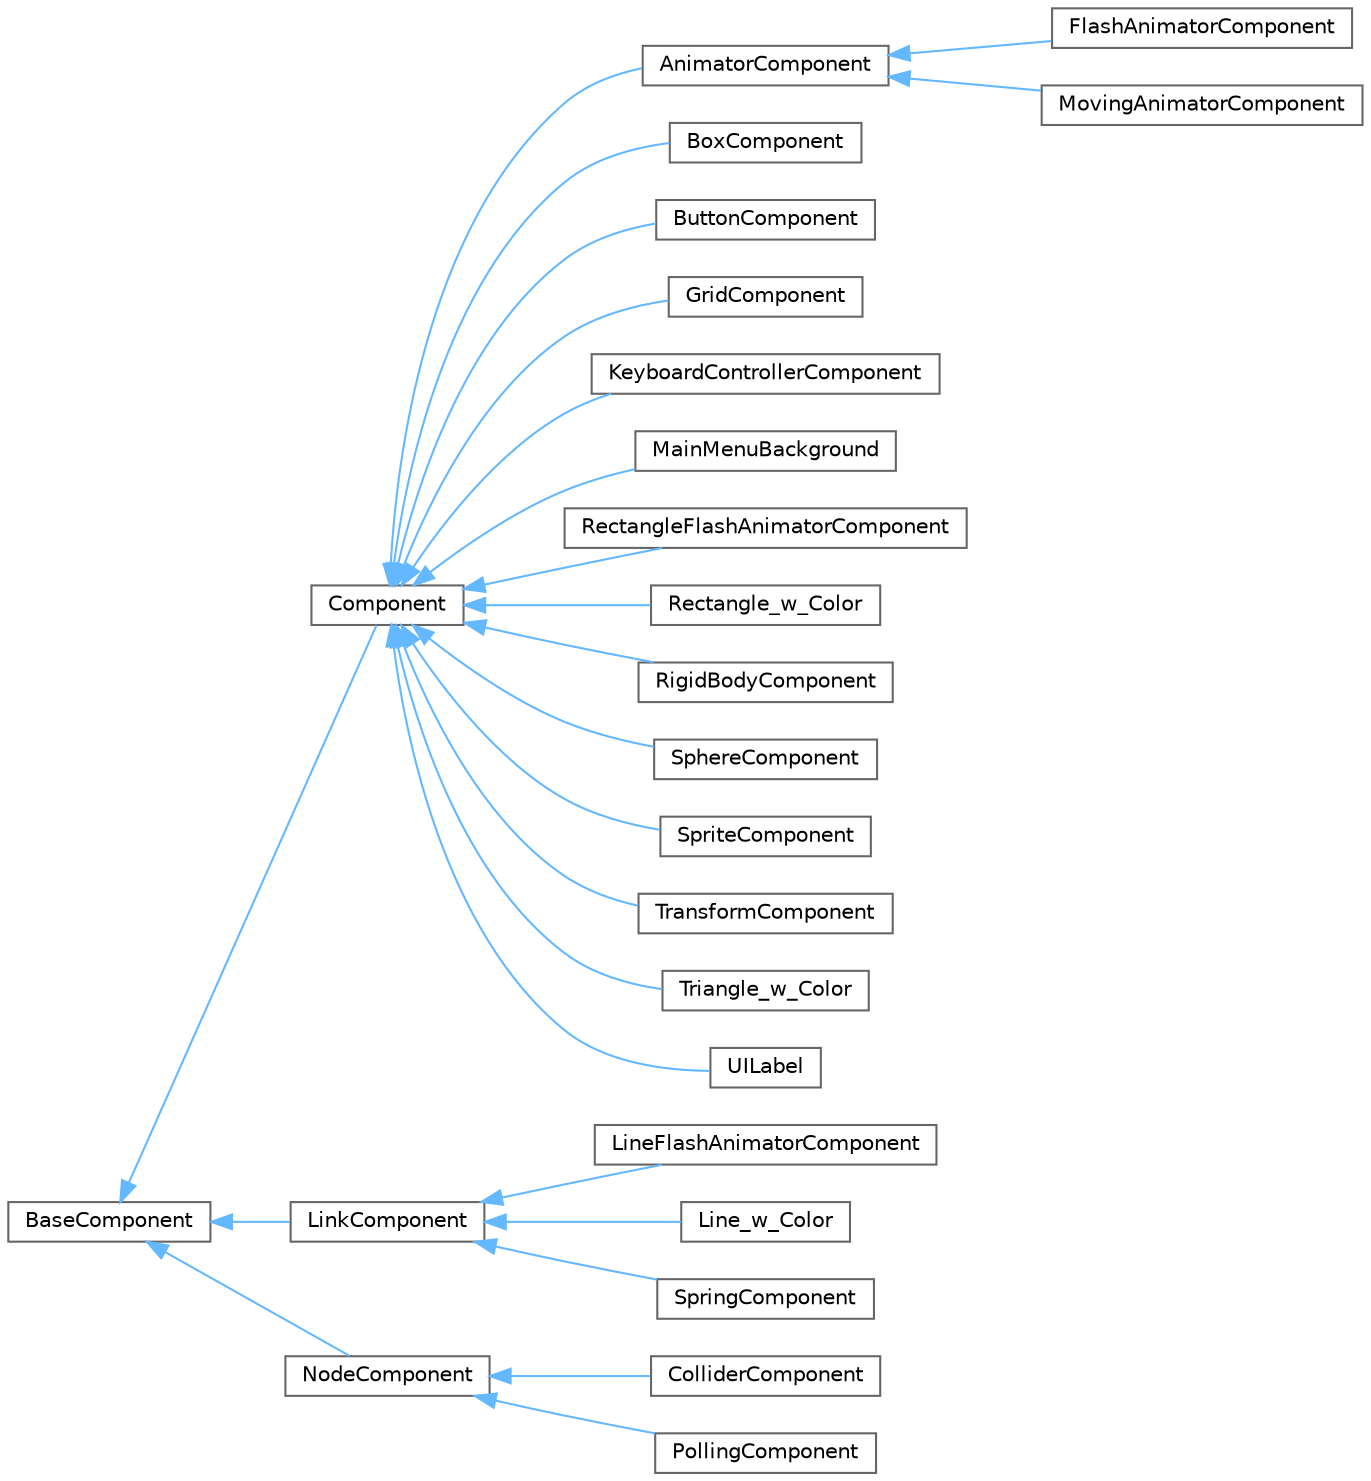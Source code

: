 digraph "Graphical Class Hierarchy"
{
 // LATEX_PDF_SIZE
  bgcolor="transparent";
  edge [fontname=Helvetica,fontsize=10,labelfontname=Helvetica,labelfontsize=10];
  node [fontname=Helvetica,fontsize=10,shape=box,height=0.2,width=0.4];
  rankdir="LR";
  Node0 [id="Node000000",label="BaseComponent",height=0.2,width=0.4,color="grey40", fillcolor="white", style="filled",URL="$classBaseComponent.html",tooltip=" "];
  Node0 -> Node1 [id="edge4_Node000000_Node000001",dir="back",color="steelblue1",style="solid",tooltip=" "];
  Node1 [id="Node000001",label="Component",height=0.2,width=0.4,color="grey40", fillcolor="white", style="filled",URL="$classComponent.html",tooltip=" "];
  Node1 -> Node2 [id="edge5_Node000001_Node000002",dir="back",color="steelblue1",style="solid",tooltip=" "];
  Node2 [id="Node000002",label="AnimatorComponent",height=0.2,width=0.4,color="grey40", fillcolor="white", style="filled",URL="$classAnimatorComponent.html",tooltip=" "];
  Node2 -> Node3 [id="edge6_Node000002_Node000003",dir="back",color="steelblue1",style="solid",tooltip=" "];
  Node3 [id="Node000003",label="FlashAnimatorComponent",height=0.2,width=0.4,color="grey40", fillcolor="white", style="filled",URL="$classFlashAnimatorComponent.html",tooltip=" "];
  Node2 -> Node4 [id="edge7_Node000002_Node000004",dir="back",color="steelblue1",style="solid",tooltip=" "];
  Node4 [id="Node000004",label="MovingAnimatorComponent",height=0.2,width=0.4,color="grey40", fillcolor="white", style="filled",URL="$classMovingAnimatorComponent.html",tooltip=" "];
  Node1 -> Node5 [id="edge8_Node000001_Node000005",dir="back",color="steelblue1",style="solid",tooltip=" "];
  Node5 [id="Node000005",label="BoxComponent",height=0.2,width=0.4,color="grey40", fillcolor="white", style="filled",URL="$classBoxComponent.html",tooltip=" "];
  Node1 -> Node6 [id="edge9_Node000001_Node000006",dir="back",color="steelblue1",style="solid",tooltip=" "];
  Node6 [id="Node000006",label="ButtonComponent",height=0.2,width=0.4,color="grey40", fillcolor="white", style="filled",URL="$classButtonComponent.html",tooltip=" "];
  Node1 -> Node7 [id="edge10_Node000001_Node000007",dir="back",color="steelblue1",style="solid",tooltip=" "];
  Node7 [id="Node000007",label="GridComponent",height=0.2,width=0.4,color="grey40", fillcolor="white", style="filled",URL="$classGridComponent.html",tooltip=" "];
  Node1 -> Node8 [id="edge11_Node000001_Node000008",dir="back",color="steelblue1",style="solid",tooltip=" "];
  Node8 [id="Node000008",label="KeyboardControllerComponent",height=0.2,width=0.4,color="grey40", fillcolor="white", style="filled",URL="$classKeyboardControllerComponent.html",tooltip="moving animation"];
  Node1 -> Node9 [id="edge12_Node000001_Node000009",dir="back",color="steelblue1",style="solid",tooltip=" "];
  Node9 [id="Node000009",label="MainMenuBackground",height=0.2,width=0.4,color="grey40", fillcolor="white", style="filled",URL="$classMainMenuBackground.html",tooltip=" "];
  Node1 -> Node10 [id="edge13_Node000001_Node000010",dir="back",color="steelblue1",style="solid",tooltip=" "];
  Node10 [id="Node000010",label="RectangleFlashAnimatorComponent",height=0.2,width=0.4,color="grey40", fillcolor="white", style="filled",URL="$classRectangleFlashAnimatorComponent.html",tooltip=" "];
  Node1 -> Node11 [id="edge14_Node000001_Node000011",dir="back",color="steelblue1",style="solid",tooltip=" "];
  Node11 [id="Node000011",label="Rectangle_w_Color",height=0.2,width=0.4,color="grey40", fillcolor="white", style="filled",URL="$classRectangle__w__Color.html",tooltip=" "];
  Node1 -> Node12 [id="edge15_Node000001_Node000012",dir="back",color="steelblue1",style="solid",tooltip=" "];
  Node12 [id="Node000012",label="RigidBodyComponent",height=0.2,width=0.4,color="grey40", fillcolor="white", style="filled",URL="$classRigidBodyComponent.html",tooltip=" "];
  Node1 -> Node13 [id="edge16_Node000001_Node000013",dir="back",color="steelblue1",style="solid",tooltip=" "];
  Node13 [id="Node000013",label="SphereComponent",height=0.2,width=0.4,color="grey40", fillcolor="white", style="filled",URL="$classSphereComponent.html",tooltip=" "];
  Node1 -> Node14 [id="edge17_Node000001_Node000014",dir="back",color="steelblue1",style="solid",tooltip=" "];
  Node14 [id="Node000014",label="SpriteComponent",height=0.2,width=0.4,color="grey40", fillcolor="white", style="filled",URL="$classSpriteComponent.html",tooltip=" "];
  Node1 -> Node15 [id="edge18_Node000001_Node000015",dir="back",color="steelblue1",style="solid",tooltip=" "];
  Node15 [id="Node000015",label="TransformComponent",height=0.2,width=0.4,color="grey40", fillcolor="white", style="filled",URL="$classTransformComponent.html",tooltip=" "];
  Node1 -> Node16 [id="edge19_Node000001_Node000016",dir="back",color="steelblue1",style="solid",tooltip=" "];
  Node16 [id="Node000016",label="Triangle_w_Color",height=0.2,width=0.4,color="grey40", fillcolor="white", style="filled",URL="$classTriangle__w__Color.html",tooltip=" "];
  Node1 -> Node17 [id="edge20_Node000001_Node000017",dir="back",color="steelblue1",style="solid",tooltip=" "];
  Node17 [id="Node000017",label="UILabel",height=0.2,width=0.4,color="grey40", fillcolor="white", style="filled",URL="$classUILabel.html",tooltip=" "];
  Node0 -> Node18 [id="edge21_Node000000_Node000018",dir="back",color="steelblue1",style="solid",tooltip=" "];
  Node18 [id="Node000018",label="LinkComponent",height=0.2,width=0.4,color="grey40", fillcolor="white", style="filled",URL="$classLinkComponent.html",tooltip=" "];
  Node18 -> Node19 [id="edge22_Node000018_Node000019",dir="back",color="steelblue1",style="solid",tooltip=" "];
  Node19 [id="Node000019",label="LineFlashAnimatorComponent",height=0.2,width=0.4,color="grey40", fillcolor="white", style="filled",URL="$classLineFlashAnimatorComponent.html",tooltip=" "];
  Node18 -> Node20 [id="edge23_Node000018_Node000020",dir="back",color="steelblue1",style="solid",tooltip=" "];
  Node20 [id="Node000020",label="Line_w_Color",height=0.2,width=0.4,color="grey40", fillcolor="white", style="filled",URL="$classLine__w__Color.html",tooltip=" "];
  Node18 -> Node21 [id="edge24_Node000018_Node000021",dir="back",color="steelblue1",style="solid",tooltip=" "];
  Node21 [id="Node000021",label="SpringComponent",height=0.2,width=0.4,color="grey40", fillcolor="white", style="filled",URL="$classSpringComponent.html",tooltip=" "];
  Node0 -> Node22 [id="edge25_Node000000_Node000022",dir="back",color="steelblue1",style="solid",tooltip=" "];
  Node22 [id="Node000022",label="NodeComponent",height=0.2,width=0.4,color="grey40", fillcolor="white", style="filled",URL="$classNodeComponent.html",tooltip=" "];
  Node22 -> Node23 [id="edge26_Node000022_Node000023",dir="back",color="steelblue1",style="solid",tooltip=" "];
  Node23 [id="Node000023",label="ColliderComponent",height=0.2,width=0.4,color="grey40", fillcolor="white", style="filled",URL="$classColliderComponent.html",tooltip=" "];
  Node22 -> Node24 [id="edge27_Node000022_Node000024",dir="back",color="steelblue1",style="solid",tooltip=" "];
  Node24 [id="Node000024",label="PollingComponent",height=0.2,width=0.4,color="grey40", fillcolor="white", style="filled",URL="$classPollingComponent.html",tooltip=" "];
}
